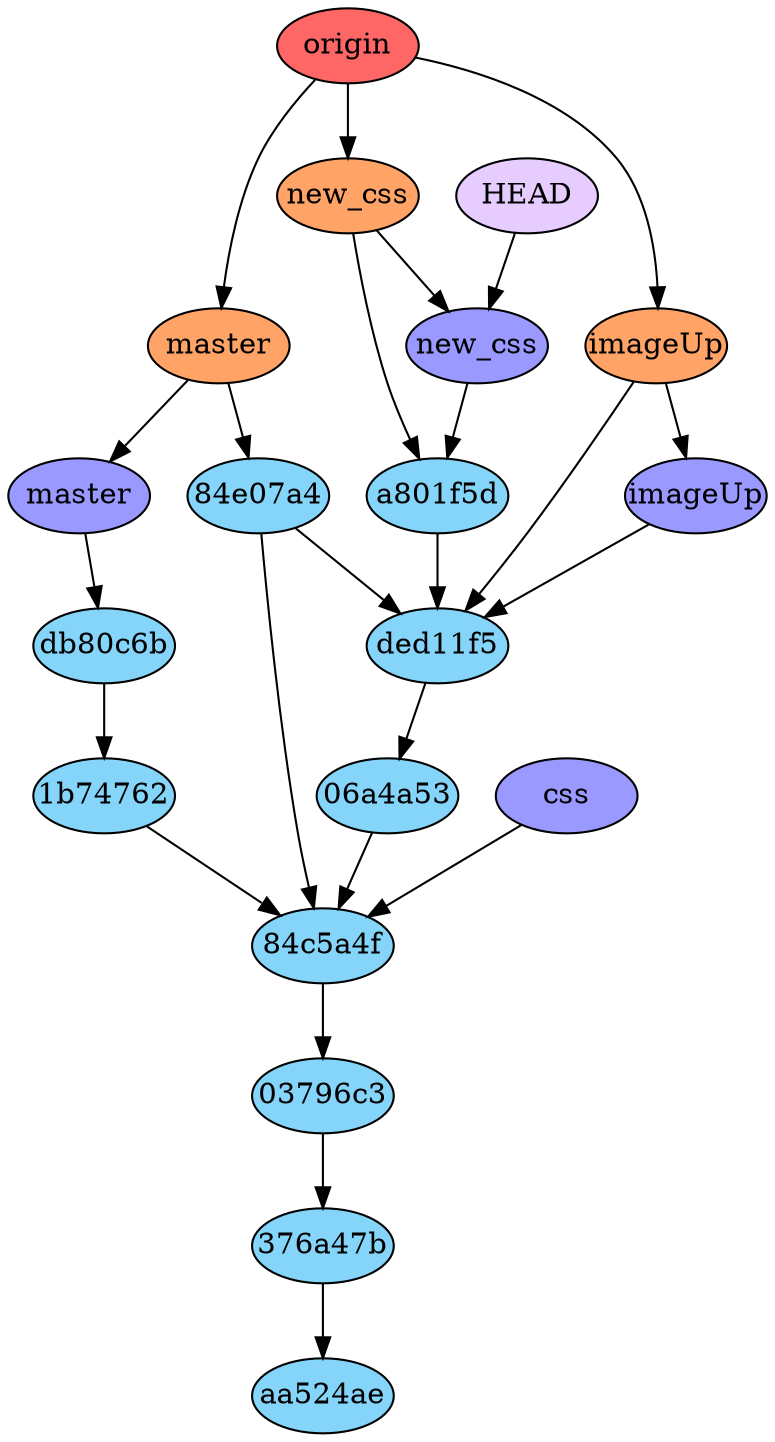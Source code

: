 digraph auto {
	graph [bgcolor=transparent]
	node [fixedsize=true style=filled width=0.95]
	"03796c33b3007408f24f5c89d7d7d00e5d869c70" [label="03796c3" fillcolor="#85d5fa"]
	"03796c33b3007408f24f5c89d7d7d00e5d869c70" -> "376a47bb7990886c79c7064720939c07bf896465"
	"06a4a531e94d27662632b590863be73eeab05cf1" [label="06a4a53" fillcolor="#85d5fa"]
	"06a4a531e94d27662632b590863be73eeab05cf1" -> "84c5a4f514427b66d6fac882cbdc8c0310a0e007"
	"1b74762097d8c83a919903c2de3a9433596c86be" [label="1b74762" fillcolor="#85d5fa"]
	"1b74762097d8c83a919903c2de3a9433596c86be" -> "84c5a4f514427b66d6fac882cbdc8c0310a0e007"
	"376a47bb7990886c79c7064720939c07bf896465" [label="376a47b" fillcolor="#85d5fa"]
	"376a47bb7990886c79c7064720939c07bf896465" -> aa524aeeb4814cfa739c611441a9afe8b64430bc
	"84c5a4f514427b66d6fac882cbdc8c0310a0e007" [label="84c5a4f" fillcolor="#85d5fa"]
	"84c5a4f514427b66d6fac882cbdc8c0310a0e007" -> "03796c33b3007408f24f5c89d7d7d00e5d869c70"
	"84e07a447573ddef32e17e2035c27343db597189" [label="84e07a4" fillcolor="#85d5fa"]
	"84e07a447573ddef32e17e2035c27343db597189" -> "84c5a4f514427b66d6fac882cbdc8c0310a0e007"
	"84e07a447573ddef32e17e2035c27343db597189" -> ded11f5512c9bbd6c984446497192c6386313ce0
	a801f5d23b2951939cbb352bffaf252f650debaf [label=a801f5d fillcolor="#85d5fa"]
	a801f5d23b2951939cbb352bffaf252f650debaf -> ded11f5512c9bbd6c984446497192c6386313ce0
	aa524aeeb4814cfa739c611441a9afe8b64430bc [label=aa524ae fillcolor="#85d5fa"]
	db80c6b10bec6878a3545bdea0963f47e0ae6642 [label=db80c6b fillcolor="#85d5fa"]
	db80c6b10bec6878a3545bdea0963f47e0ae6642 -> "1b74762097d8c83a919903c2de3a9433596c86be"
	ded11f5512c9bbd6c984446497192c6386313ce0 [label=ded11f5 fillcolor="#85d5fa"]
	ded11f5512c9bbd6c984446497192c6386313ce0 -> "06a4a531e94d27662632b590863be73eeab05cf1"
	css [label=css fillcolor="#9999ff"]
	css -> "84c5a4f514427b66d6fac882cbdc8c0310a0e007"
	imageUploadFeature [label=imageUp fillcolor="#9999ff"]
	imageUploadFeature -> ded11f5512c9bbd6c984446497192c6386313ce0
	master [label=master fillcolor="#9999ff"]
	master -> db80c6b10bec6878a3545bdea0963f47e0ae6642
	new_css [label=new_css fillcolor="#9999ff"]
	new_css -> a801f5d23b2951939cbb352bffaf252f650debaf
	HEAD [label=HEAD fillcolor="#e6ccff"]
	HEAD -> new_css
	"origin/imageUploadFeature" [label=imageUp fillcolor="#ffa366"]
	"origin/imageUploadFeature" -> ded11f5512c9bbd6c984446497192c6386313ce0
	"origin/master" [label=master fillcolor="#ffa366"]
	"origin/master" -> "84e07a447573ddef32e17e2035c27343db597189"
	"origin/new_css" [label=new_css fillcolor="#ffa366"]
	"origin/new_css" -> a801f5d23b2951939cbb352bffaf252f650debaf
	origin [label=origin fillcolor="#ff6666"]
	origin -> "origin/imageUploadFeature"
	origin -> "origin/master"
	origin -> "origin/new_css"
	"origin/imageUploadFeature" -> imageUploadFeature
	"origin/master" -> master
	"origin/new_css" -> new_css
}
